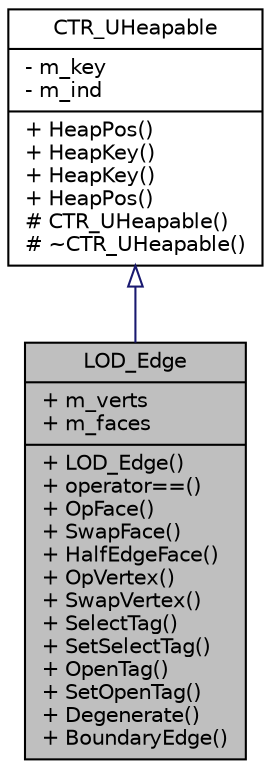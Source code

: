 digraph G
{
  edge [fontname="Helvetica",fontsize="10",labelfontname="Helvetica",labelfontsize="10"];
  node [fontname="Helvetica",fontsize="10",shape=record];
  Node1 [label="{LOD_Edge\n|+ m_verts\l+ m_faces\l|+ LOD_Edge()\l+ operator==()\l+ OpFace()\l+ SwapFace()\l+ HalfEdgeFace()\l+ OpVertex()\l+ SwapVertex()\l+ SelectTag()\l+ SetSelectTag()\l+ OpenTag()\l+ SetOpenTag()\l+ Degenerate()\l+ BoundaryEdge()\l}",height=0.2,width=0.4,color="black", fillcolor="grey75", style="filled" fontcolor="black"];
  Node2 -> Node1 [dir=back,color="midnightblue",fontsize="10",style="solid",arrowtail="empty",fontname="Helvetica"];
  Node2 [label="{CTR_UHeapable\n|- m_key\l- m_ind\l|+ HeapPos()\l+ HeapKey()\l+ HeapKey()\l+ HeapPos()\l# CTR_UHeapable()\l# ~CTR_UHeapable()\l}",height=0.2,width=0.4,color="black", fillcolor="white", style="filled",URL="$da/d2b/classCTR__UHeapable.html"];
}
